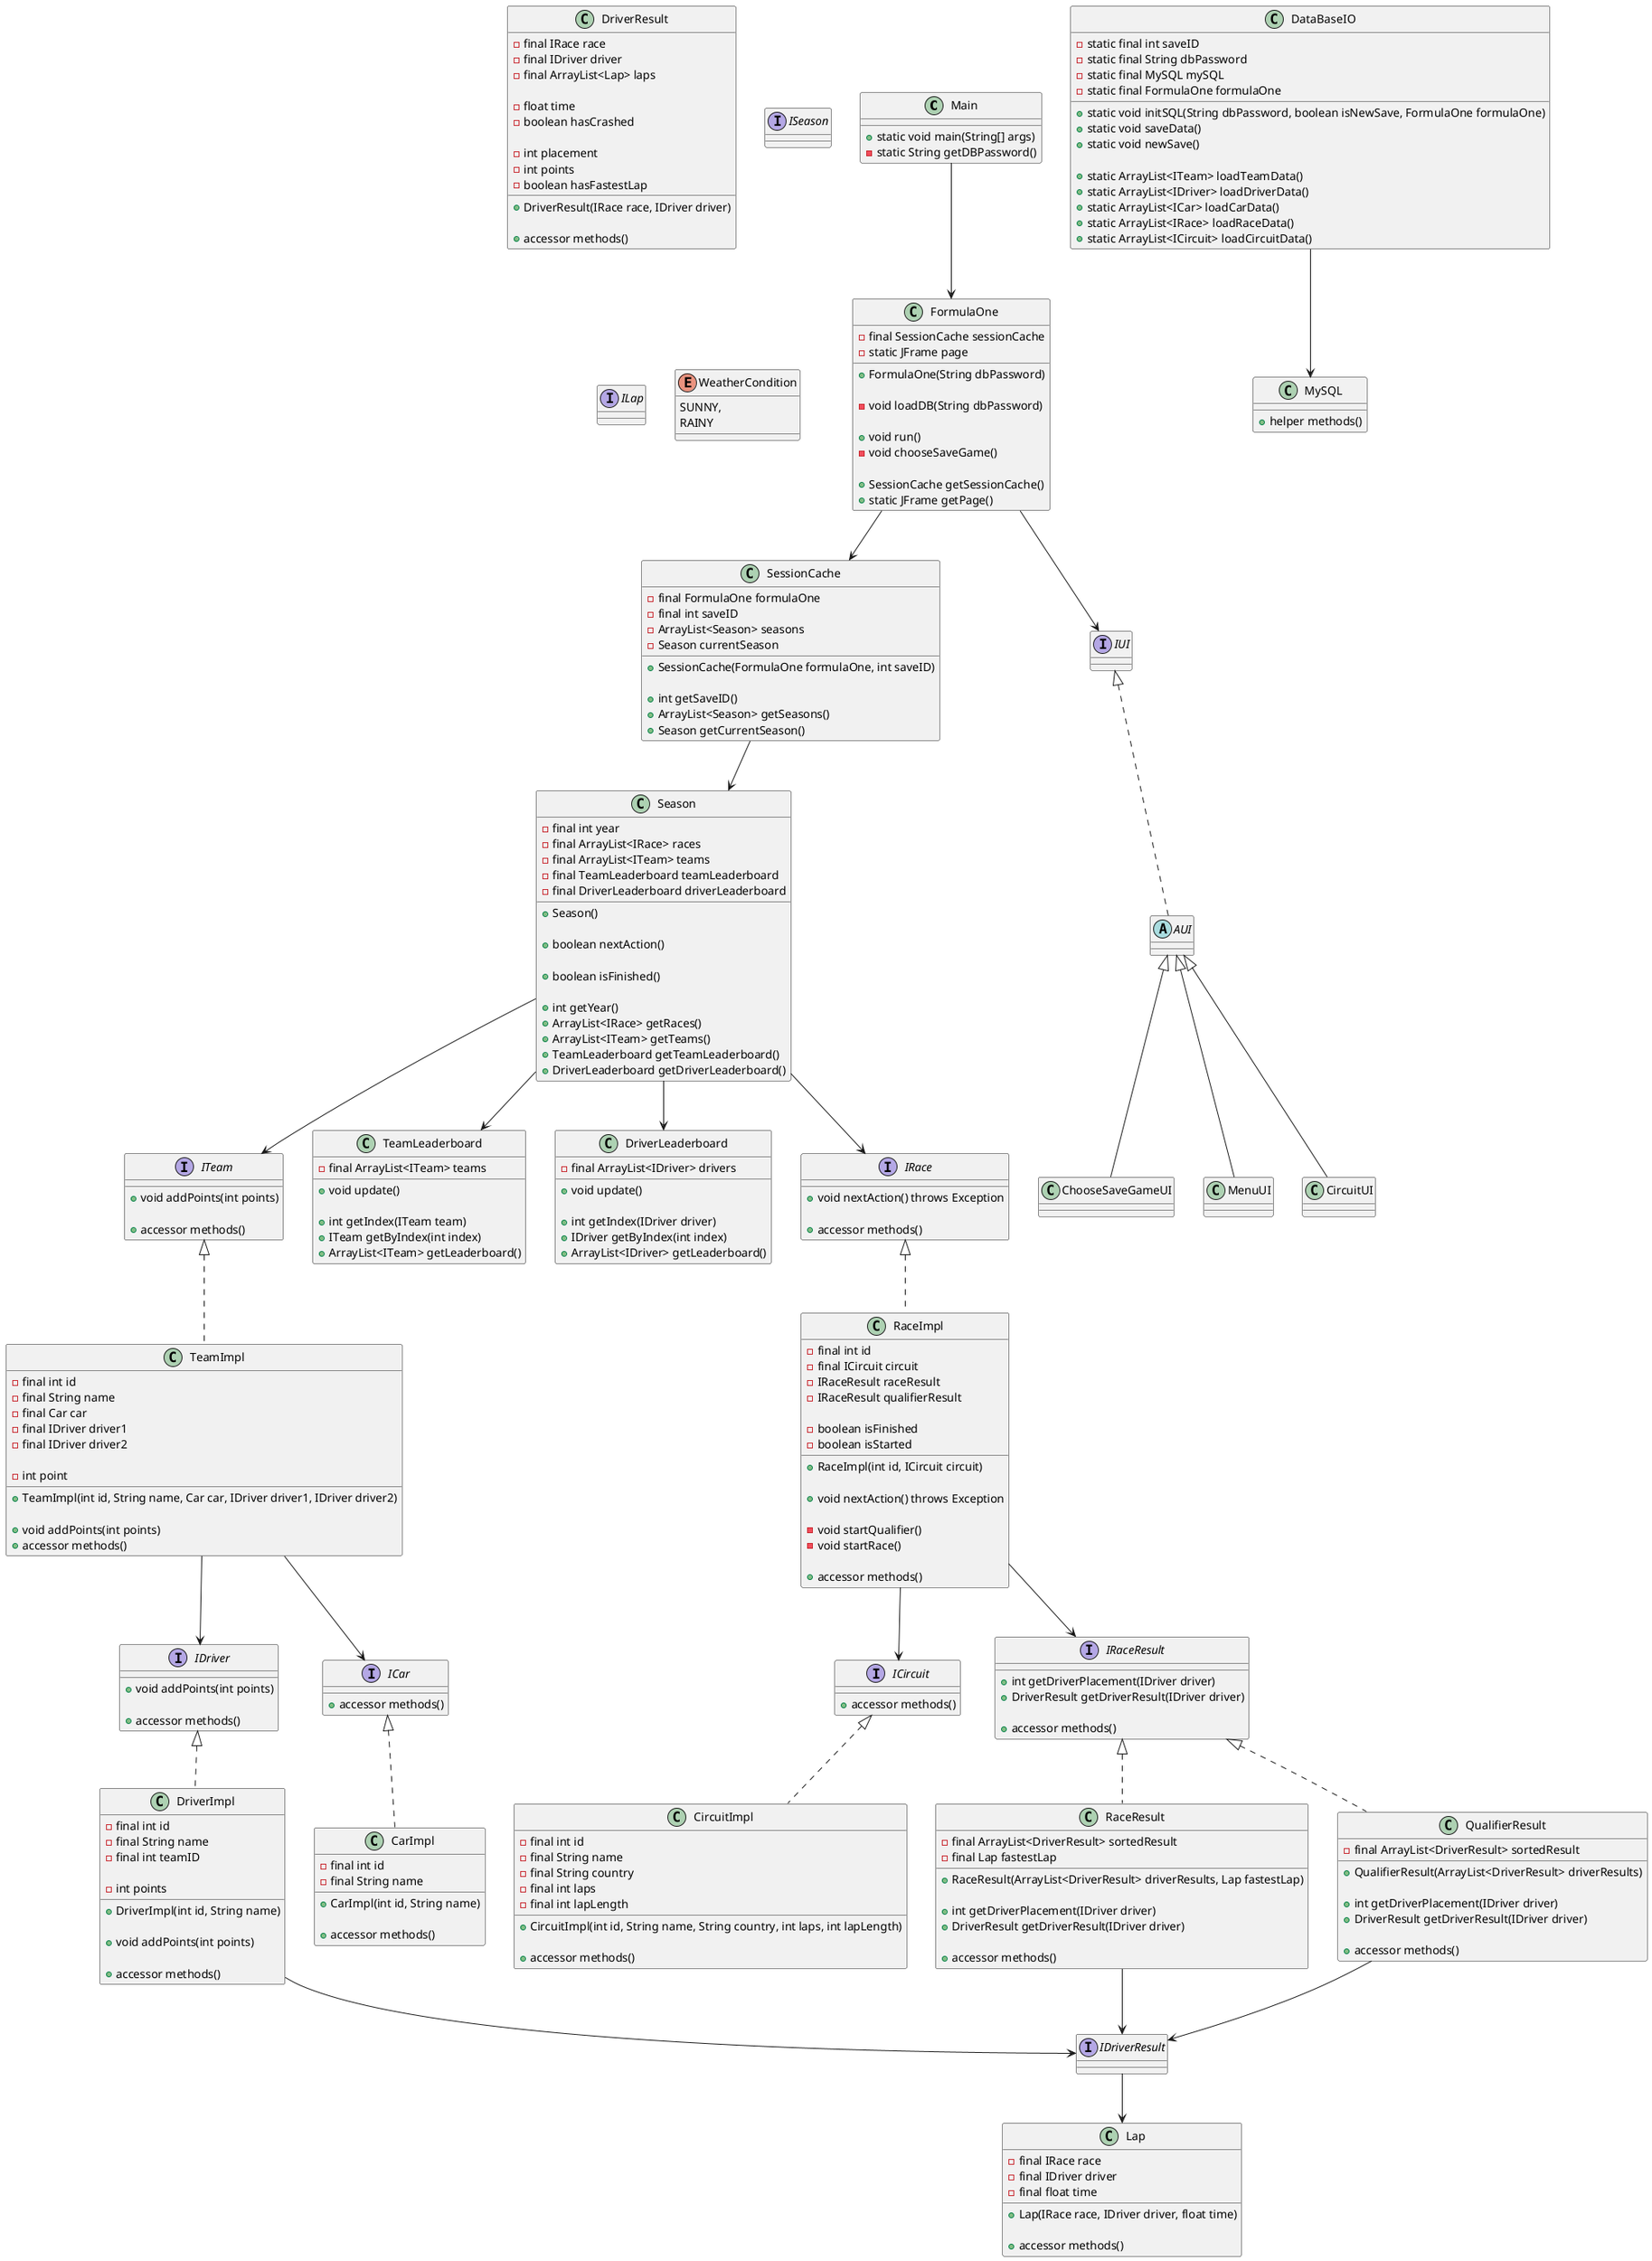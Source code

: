 @startuml

' ******************
' Classes
' ******************

class Main {
    + static void main(String[] args)
    - static String getDBPassword()
}

class FormulaOne {
    - final SessionCache sessionCache
    - static JFrame page

    + FormulaOne(String dbPassword)

    - void loadDB(String dbPassword)

    + void run()
    - void chooseSaveGame()

    + SessionCache getSessionCache()
    + static JFrame getPage()
}

class SessionCache {
    - final FormulaOne formulaOne
    - final int saveID
    - ArrayList<Season> seasons
    - Season currentSeason

    + SessionCache(FormulaOne formulaOne, int saveID)

    + int getSaveID()
    + ArrayList<Season> getSeasons()
    + Season getCurrentSeason()
}

class Season {
    - final int year
    - final ArrayList<IRace> races
    - final ArrayList<ITeam> teams
    - final TeamLeaderboard teamLeaderboard
    - final DriverLeaderboard driverLeaderboard

    + Season()

    + boolean nextAction()

    + boolean isFinished()

    + int getYear()
    + ArrayList<IRace> getRaces()
    + ArrayList<ITeam> getTeams()
    + TeamLeaderboard getTeamLeaderboard()
    + DriverLeaderboard getDriverLeaderboard()
}

class TeamImpl implements ITeam {
    - final int id
    - final String name
    - final Car car
    - final IDriver driver1
    - final IDriver driver2

    - int point

    + TeamImpl(int id, String name, Car car, IDriver driver1, IDriver driver2)

    + void addPoints(int points)
    + accessor methods()
}

class DriverImpl implements IDriver {
    ' TODO: TILFØJE ATTRIBUTES (Skal det være en klasse for sig selv?)
    - final int id
    - final String name
    - final int teamID

    - int points

    + DriverImpl(int id, String name)

    + void addPoints(int points)

    + accessor methods()
}

class CarImpl implements ICar {
    ' TODO: TILFØJE ATTRIBUTES (Skal det være en klasse for sig selv?)
    - final int id
    - final String name

    + CarImpl(int id, String name)

    + accessor methods()
}

class CircuitImpl implements ICircuit {
    ' TODO: TILFØJE ATTRIBUTES (Skal det være en klasse for sig selv?)
    - final int id
    - final String name
    - final String country
    - final int laps
    - final int lapLength

    + CircuitImpl(int id, String name, String country, int laps, int lapLength)

    + accessor methods()
}

class TeamLeaderboard {
    - final ArrayList<ITeam> teams

    + void update()

    + int getIndex(ITeam team)
    + ITeam getByIndex(int index)
    + ArrayList<ITeam> getLeaderboard()
}

class DriverLeaderboard {
    - final ArrayList<IDriver> drivers

    + void update()

    + int getIndex(IDriver driver)
    + IDriver getByIndex(int index)
    + ArrayList<IDriver> getLeaderboard()
}

' ******************
' DataBase Classes
' ******************

class DataBaseIO {
    - static final int saveID
    - static final String dbPassword
    - static final MySQL mySQL
    - static final FormulaOne formulaOne

    + static void initSQL(String dbPassword, boolean isNewSave, FormulaOne formulaOne)
    + static void saveData()
    + static void newSave()

    + static ArrayList<ITeam> loadTeamData()
    + static ArrayList<IDriver> loadDriverData()
    + static ArrayList<ICar> loadCarData()
    + static ArrayList<IRace> loadRaceData()
    + static ArrayList<ICircuit> loadCircuitData()
}

class MySQL {
    + helper methods()
}

' ******************
' Race Classes
' ******************

class RaceImpl implements IRace {
    - final int id
    - final ICircuit circuit
    - IRaceResult raceResult
    - IRaceResult qualifierResult

    - boolean isFinished
    - boolean isStarted

    + RaceImpl(int id, ICircuit circuit)

    + void nextAction() throws Exception
    ' TODO: Hvilken exception skal smides? evt. lav en custom exception

    - void startQualifier()
    - void startRace()

    + accessor methods()
}

class RaceResult implements IRaceResult {
    - final ArrayList<DriverResult> sortedResult
    - final Lap fastestLap

    + RaceResult(ArrayList<DriverResult> driverResults, Lap fastestLap)
    ' TODO: Vi skal sorterer resultatet vi får ind her

    + int getDriverPlacement(IDriver driver)
    + DriverResult getDriverResult(IDriver driver)

    + accessor methods()
}

class QualifierResult implements IRaceResult {
    - final ArrayList<DriverResult> sortedResult

    + QualifierResult(ArrayList<DriverResult> driverResults)
    ' TODO: Vi skal sorterer resultatet vi får ind her

    + int getDriverPlacement(IDriver driver)
    + DriverResult getDriverResult(IDriver driver)

    + accessor methods()
}

class DriverResult {
    - final IRace race
    - final IDriver driver
    - final ArrayList<Lap> laps

    - float time
    - boolean hasCrashed

    - int placement
    - int points
    - boolean hasFastestLap

    + DriverResult(IRace race, IDriver driver)

    + accessor methods()
}

class Lap {
    - final IRace race
    - final IDriver driver
    - final float time

    + Lap(IRace race, IDriver driver, float time)

    + accessor methods()
}

' ******************
' UI Classes
' ******************

class ChooseSaveGameUI extends AUI {
    ' TODO: Når de laves
}

class MenuUI extends AUI {
    ' TODO: Når de laves
}

class CircuitUI extends AUI {
    ' TODO: Når de laves
}

' ******************
' Abstract Classes
' ******************

abstract class AUI implements IUI {
    ' TODO: Når de laves
}

' ******************
' Interfaces
' ******************

interface ITeam {
    + void addPoints(int points)

    + accessor methods()
}

interface IDriver {
    + void addPoints(int points)

    + accessor methods()
}

interface ICar {
    + accessor methods()
}

interface ISeason {

}

interface IRace {
    + void nextAction() throws Exception
    ' TODO: Hvilken exception skal smides? evt. lav en custom exception

    + accessor methods()
}

interface ICircuit {
    + accessor methods()
}

interface IRaceResult {
    + int getDriverPlacement(IDriver driver)
    + DriverResult getDriverResult(IDriver driver)

    + accessor methods()
}

interface IDriverResult {

}

interface ILap {

}

interface IUI {
    ' TODO: Når de laves
}

' ******************
' Enums
' ******************

enum WeatherCondition {
    SUNNY,
    RAINY
}

' ******************
' Relations
' ******************

Main --> FormulaOne

FormulaOne --> SessionCache
FormulaOne --> IUI

SessionCache --> Season

Season --> ITeam
Season --> IRace
Season --> TeamLeaderboard
Season --> DriverLeaderboard

RaceImpl --> ICircuit
RaceImpl --> IRaceResult

RaceResult --> IDriverResult
QualifierResult --> IDriverResult
DriverImpl --> IDriverResult

IDriverResult --> Lap

TeamImpl --> ICar
TeamImpl --> IDriver

DataBaseIO --> MySQL

@enduml